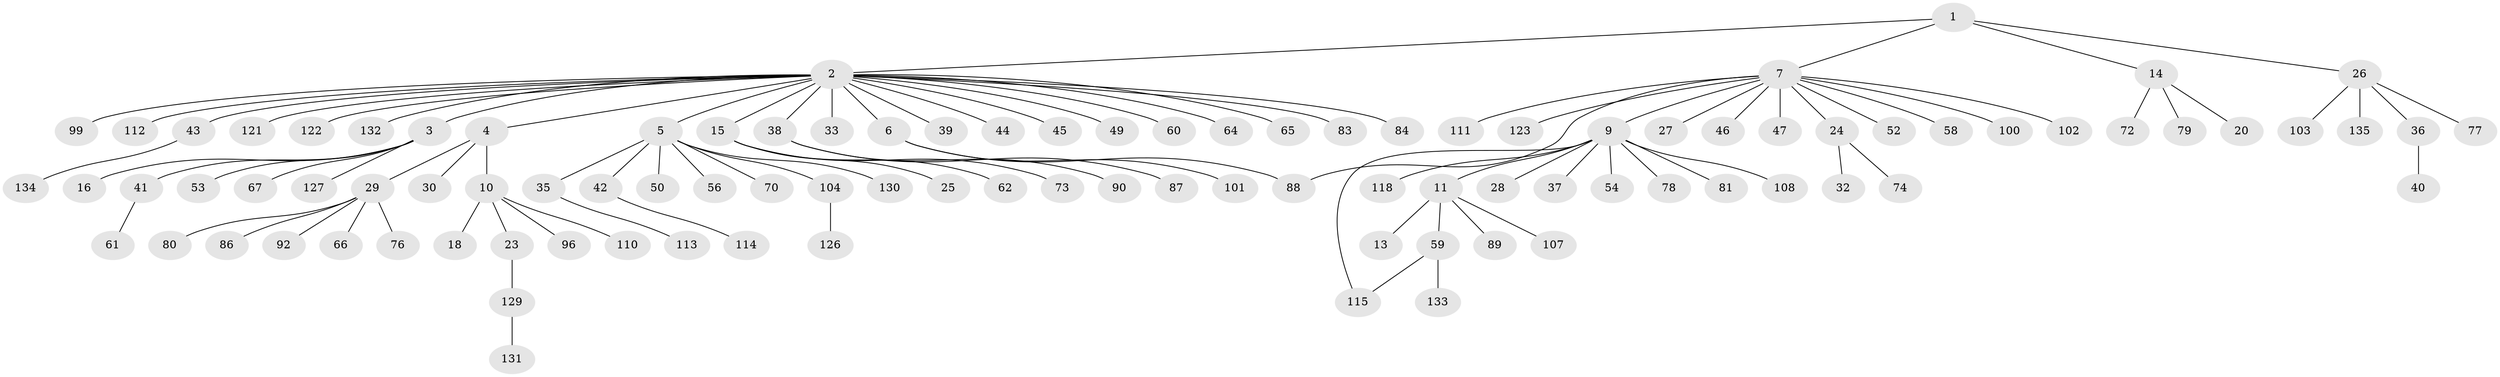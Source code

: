 // original degree distribution, {5: 0.02962962962962963, 24: 0.007407407407407408, 7: 0.014814814814814815, 6: 0.007407407407407408, 2: 0.17777777777777778, 14: 0.007407407407407408, 1: 0.6370370370370371, 11: 0.007407407407407408, 4: 0.02962962962962963, 3: 0.08148148148148149}
// Generated by graph-tools (version 1.1) at 2025/41/03/06/25 10:41:47]
// undirected, 100 vertices, 101 edges
graph export_dot {
graph [start="1"]
  node [color=gray90,style=filled];
  1 [super="+19"];
  2 [super="+17"];
  3 [super="+93"];
  4 [super="+8"];
  5 [super="+48"];
  6 [super="+94"];
  7 [super="+12"];
  9 [super="+57"];
  10 [super="+31"];
  11 [super="+34"];
  13;
  14 [super="+22"];
  15 [super="+21"];
  16;
  18;
  20;
  23 [super="+91"];
  24;
  25 [super="+116"];
  26 [super="+55"];
  27;
  28;
  29 [super="+75"];
  30 [super="+120"];
  32 [super="+51"];
  33;
  35;
  36 [super="+105"];
  37;
  38 [super="+85"];
  39;
  40;
  41 [super="+69"];
  42;
  43 [super="+71"];
  44;
  45;
  46;
  47;
  49;
  50;
  52 [super="+82"];
  53;
  54;
  56;
  58;
  59 [super="+68"];
  60;
  61 [super="+63"];
  62;
  64;
  65;
  66;
  67 [super="+95"];
  70;
  72;
  73;
  74;
  76 [super="+97"];
  77;
  78;
  79;
  80 [super="+98"];
  81;
  83;
  84;
  86;
  87 [super="+125"];
  88;
  89;
  90;
  92;
  96;
  99 [super="+128"];
  100 [super="+106"];
  101;
  102 [super="+109"];
  103;
  104 [super="+117"];
  107;
  108;
  110;
  111;
  112;
  113;
  114 [super="+124"];
  115 [super="+119"];
  118;
  121;
  122;
  123;
  126;
  127;
  129;
  130;
  131;
  132;
  133;
  134;
  135;
  1 -- 2;
  1 -- 7;
  1 -- 14;
  1 -- 26;
  2 -- 3;
  2 -- 4;
  2 -- 5;
  2 -- 6;
  2 -- 15;
  2 -- 33;
  2 -- 38;
  2 -- 39;
  2 -- 43;
  2 -- 44;
  2 -- 45;
  2 -- 49;
  2 -- 60;
  2 -- 64;
  2 -- 65;
  2 -- 83;
  2 -- 84;
  2 -- 99;
  2 -- 112;
  2 -- 121;
  2 -- 122;
  2 -- 132;
  3 -- 16;
  3 -- 41;
  3 -- 53;
  3 -- 67;
  3 -- 127;
  4 -- 10;
  4 -- 29;
  4 -- 30;
  5 -- 35;
  5 -- 42;
  5 -- 56;
  5 -- 104;
  5 -- 50;
  5 -- 70;
  5 -- 130;
  6 -- 88;
  6 -- 101;
  7 -- 9;
  7 -- 24;
  7 -- 27;
  7 -- 46;
  7 -- 47;
  7 -- 52;
  7 -- 58;
  7 -- 88;
  7 -- 100;
  7 -- 102;
  7 -- 111;
  7 -- 123;
  9 -- 11;
  9 -- 28;
  9 -- 37;
  9 -- 54;
  9 -- 78;
  9 -- 81;
  9 -- 108;
  9 -- 118;
  9 -- 115;
  10 -- 18;
  10 -- 23;
  10 -- 96;
  10 -- 110;
  11 -- 13;
  11 -- 59;
  11 -- 89;
  11 -- 107;
  14 -- 20;
  14 -- 79;
  14 -- 72;
  15 -- 73;
  15 -- 25;
  15 -- 62;
  23 -- 129;
  24 -- 32;
  24 -- 74;
  26 -- 36;
  26 -- 77;
  26 -- 103;
  26 -- 135;
  29 -- 66;
  29 -- 76;
  29 -- 80;
  29 -- 86;
  29 -- 92;
  35 -- 113;
  36 -- 40;
  38 -- 87;
  38 -- 90;
  41 -- 61;
  42 -- 114;
  43 -- 134;
  59 -- 133;
  59 -- 115;
  104 -- 126;
  129 -- 131;
}

